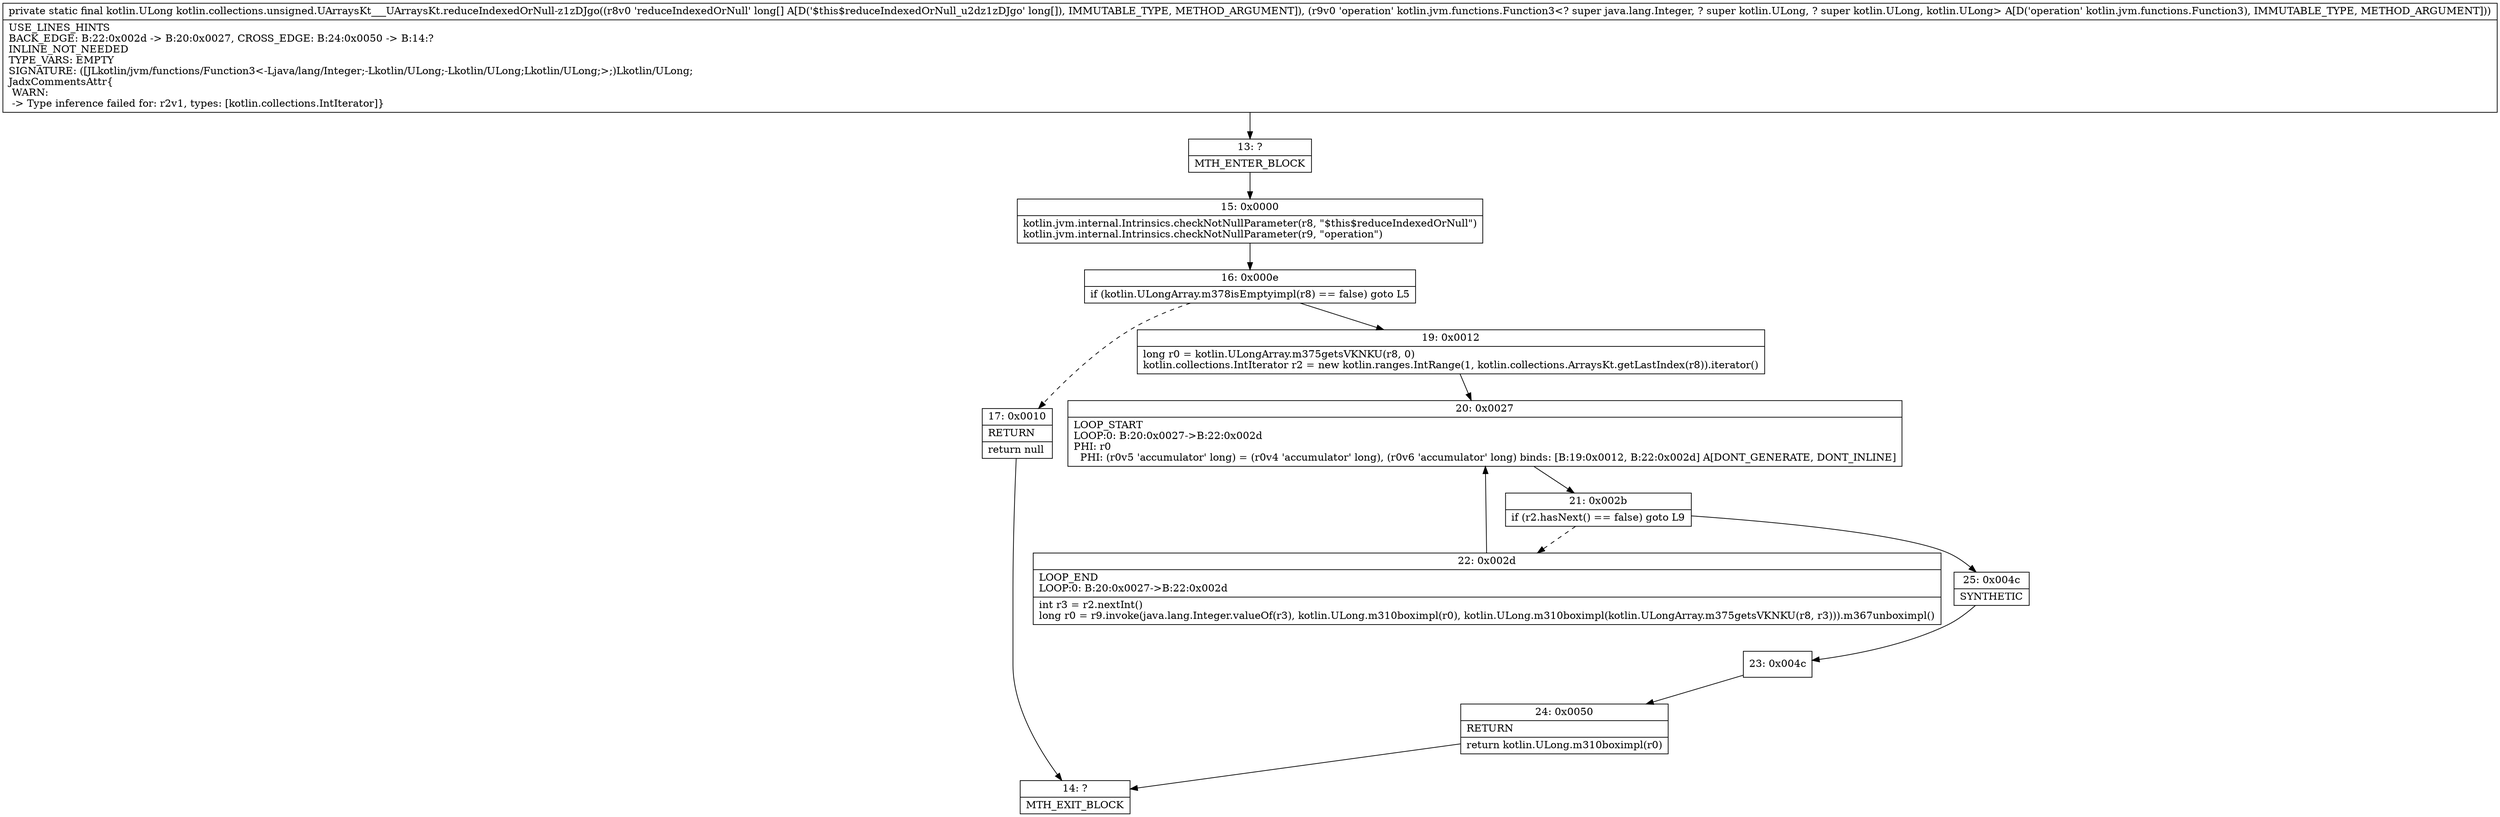 digraph "CFG forkotlin.collections.unsigned.UArraysKt___UArraysKt.reduceIndexedOrNull\-z1zDJgo([JLkotlin\/jvm\/functions\/Function3;)Lkotlin\/ULong;" {
Node_13 [shape=record,label="{13\:\ ?|MTH_ENTER_BLOCK\l}"];
Node_15 [shape=record,label="{15\:\ 0x0000|kotlin.jvm.internal.Intrinsics.checkNotNullParameter(r8, \"$this$reduceIndexedOrNull\")\lkotlin.jvm.internal.Intrinsics.checkNotNullParameter(r9, \"operation\")\l}"];
Node_16 [shape=record,label="{16\:\ 0x000e|if (kotlin.ULongArray.m378isEmptyimpl(r8) == false) goto L5\l}"];
Node_17 [shape=record,label="{17\:\ 0x0010|RETURN\l|return null\l}"];
Node_14 [shape=record,label="{14\:\ ?|MTH_EXIT_BLOCK\l}"];
Node_19 [shape=record,label="{19\:\ 0x0012|long r0 = kotlin.ULongArray.m375getsVKNKU(r8, 0)\lkotlin.collections.IntIterator r2 = new kotlin.ranges.IntRange(1, kotlin.collections.ArraysKt.getLastIndex(r8)).iterator()\l}"];
Node_20 [shape=record,label="{20\:\ 0x0027|LOOP_START\lLOOP:0: B:20:0x0027\-\>B:22:0x002d\lPHI: r0 \l  PHI: (r0v5 'accumulator' long) = (r0v4 'accumulator' long), (r0v6 'accumulator' long) binds: [B:19:0x0012, B:22:0x002d] A[DONT_GENERATE, DONT_INLINE]\l}"];
Node_21 [shape=record,label="{21\:\ 0x002b|if (r2.hasNext() == false) goto L9\l}"];
Node_22 [shape=record,label="{22\:\ 0x002d|LOOP_END\lLOOP:0: B:20:0x0027\-\>B:22:0x002d\l|int r3 = r2.nextInt()\llong r0 = r9.invoke(java.lang.Integer.valueOf(r3), kotlin.ULong.m310boximpl(r0), kotlin.ULong.m310boximpl(kotlin.ULongArray.m375getsVKNKU(r8, r3))).m367unboximpl()\l}"];
Node_25 [shape=record,label="{25\:\ 0x004c|SYNTHETIC\l}"];
Node_23 [shape=record,label="{23\:\ 0x004c}"];
Node_24 [shape=record,label="{24\:\ 0x0050|RETURN\l|return kotlin.ULong.m310boximpl(r0)\l}"];
MethodNode[shape=record,label="{private static final kotlin.ULong kotlin.collections.unsigned.UArraysKt___UArraysKt.reduceIndexedOrNull\-z1zDJgo((r8v0 'reduceIndexedOrNull' long[] A[D('$this$reduceIndexedOrNull_u2dz1zDJgo' long[]), IMMUTABLE_TYPE, METHOD_ARGUMENT]), (r9v0 'operation' kotlin.jvm.functions.Function3\<? super java.lang.Integer, ? super kotlin.ULong, ? super kotlin.ULong, kotlin.ULong\> A[D('operation' kotlin.jvm.functions.Function3), IMMUTABLE_TYPE, METHOD_ARGUMENT]))  | USE_LINES_HINTS\lBACK_EDGE: B:22:0x002d \-\> B:20:0x0027, CROSS_EDGE: B:24:0x0050 \-\> B:14:?\lINLINE_NOT_NEEDED\lTYPE_VARS: EMPTY\lSIGNATURE: ([JLkotlin\/jvm\/functions\/Function3\<\-Ljava\/lang\/Integer;\-Lkotlin\/ULong;\-Lkotlin\/ULong;Lkotlin\/ULong;\>;)Lkotlin\/ULong;\lJadxCommentsAttr\{\l WARN: \l \-\> Type inference failed for: r2v1, types: [kotlin.collections.IntIterator]\}\l}"];
MethodNode -> Node_13;Node_13 -> Node_15;
Node_15 -> Node_16;
Node_16 -> Node_17[style=dashed];
Node_16 -> Node_19;
Node_17 -> Node_14;
Node_19 -> Node_20;
Node_20 -> Node_21;
Node_21 -> Node_22[style=dashed];
Node_21 -> Node_25;
Node_22 -> Node_20;
Node_25 -> Node_23;
Node_23 -> Node_24;
Node_24 -> Node_14;
}


